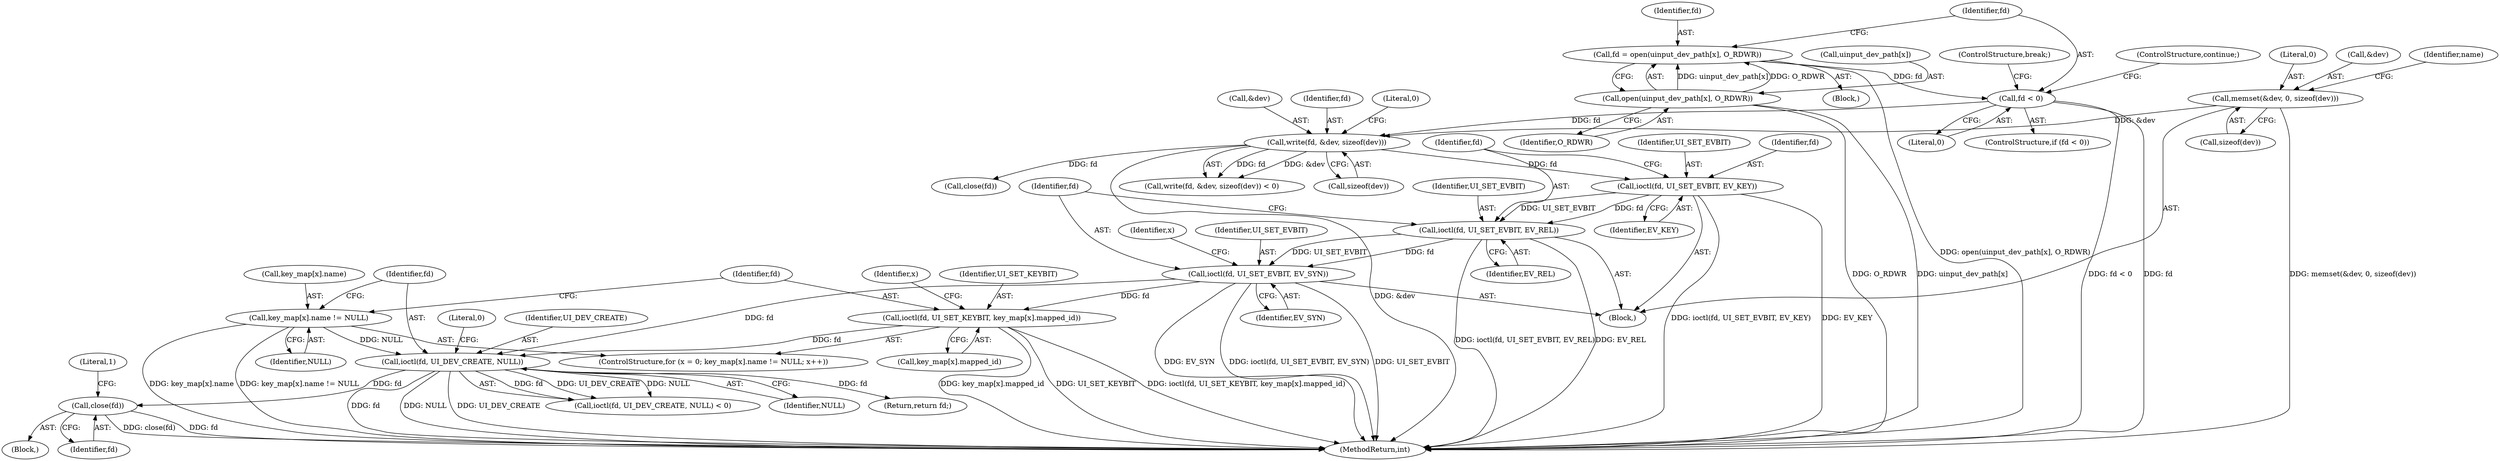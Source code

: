 digraph "0_Android_472271b153c5dc53c28beac55480a8d8434b2d5c_29@API" {
"1000249" [label="(Call,close(fd))"];
"1000240" [label="(Call,ioctl(fd, UI_DEV_CREATE, NULL))"];
"1000213" [label="(Call,ioctl(fd, UI_SET_EVBIT, EV_SYN))"];
"1000209" [label="(Call,ioctl(fd, UI_SET_EVBIT, EV_REL))"];
"1000205" [label="(Call,ioctl(fd, UI_SET_EVBIT, EV_KEY))"];
"1000189" [label="(Call,write(fd, &dev, sizeof(dev)))"];
"1000127" [label="(Call,fd < 0)"];
"1000119" [label="(Call,fd = open(uinput_dev_path[x], O_RDWR))"];
"1000121" [label="(Call,open(uinput_dev_path[x], O_RDWR))"];
"1000143" [label="(Call,memset(&dev, 0, sizeof(dev)))"];
"1000230" [label="(Call,ioctl(fd, UI_SET_KEYBIT, key_map[x].mapped_id))"];
"1000221" [label="(Call,key_map[x].name != NULL)"];
"1000214" [label="(Identifier,fd)"];
"1000193" [label="(Call,sizeof(dev))"];
"1000219" [label="(Identifier,x)"];
"1000253" [label="(Literal,1)"];
"1000217" [label="(ControlStructure,for (x = 0; key_map[x].name != NULL; x++))"];
"1000118" [label="(Block,)"];
"1000213" [label="(Call,ioctl(fd, UI_SET_EVBIT, EV_SYN))"];
"1000130" [label="(ControlStructure,continue;)"];
"1000129" [label="(Literal,0)"];
"1000211" [label="(Identifier,UI_SET_EVBIT)"];
"1000232" [label="(Identifier,UI_SET_KEYBIT)"];
"1000200" [label="(Call,close(fd))"];
"1000119" [label="(Call,fd = open(uinput_dev_path[x], O_RDWR))"];
"1000254" [label="(Return,return fd;)"];
"1000243" [label="(Identifier,NULL)"];
"1000207" [label="(Identifier,UI_SET_EVBIT)"];
"1000245" [label="(Block,)"];
"1000216" [label="(Identifier,EV_SYN)"];
"1000208" [label="(Identifier,EV_KEY)"];
"1000244" [label="(Literal,0)"];
"1000212" [label="(Identifier,EV_REL)"];
"1000120" [label="(Identifier,fd)"];
"1000125" [label="(Identifier,O_RDWR)"];
"1000230" [label="(Call,ioctl(fd, UI_SET_KEYBIT, key_map[x].mapped_id))"];
"1000143" [label="(Call,memset(&dev, 0, sizeof(dev)))"];
"1000210" [label="(Identifier,fd)"];
"1000256" [label="(MethodReturn,int)"];
"1000122" [label="(Call,uinput_dev_path[x])"];
"1000249" [label="(Call,close(fd))"];
"1000144" [label="(Call,&dev)"];
"1000102" [label="(Block,)"];
"1000206" [label="(Identifier,fd)"];
"1000240" [label="(Call,ioctl(fd, UI_DEV_CREATE, NULL))"];
"1000241" [label="(Identifier,fd)"];
"1000189" [label="(Call,write(fd, &dev, sizeof(dev)))"];
"1000126" [label="(ControlStructure,if (fd < 0))"];
"1000147" [label="(Call,sizeof(dev))"];
"1000215" [label="(Identifier,UI_SET_EVBIT)"];
"1000242" [label="(Identifier,UI_DEV_CREATE)"];
"1000150" [label="(Identifier,name)"];
"1000233" [label="(Call,key_map[x].mapped_id)"];
"1000128" [label="(Identifier,fd)"];
"1000209" [label="(Call,ioctl(fd, UI_SET_EVBIT, EV_REL))"];
"1000222" [label="(Call,key_map[x].name)"];
"1000188" [label="(Call,write(fd, &dev, sizeof(dev)) < 0)"];
"1000191" [label="(Call,&dev)"];
"1000227" [label="(Identifier,NULL)"];
"1000190" [label="(Identifier,fd)"];
"1000231" [label="(Identifier,fd)"];
"1000127" [label="(Call,fd < 0)"];
"1000205" [label="(Call,ioctl(fd, UI_SET_EVBIT, EV_KEY))"];
"1000131" [label="(ControlStructure,break;)"];
"1000250" [label="(Identifier,fd)"];
"1000239" [label="(Call,ioctl(fd, UI_DEV_CREATE, NULL) < 0)"];
"1000121" [label="(Call,open(uinput_dev_path[x], O_RDWR))"];
"1000195" [label="(Literal,0)"];
"1000146" [label="(Literal,0)"];
"1000221" [label="(Call,key_map[x].name != NULL)"];
"1000229" [label="(Identifier,x)"];
"1000249" -> "1000245"  [label="AST: "];
"1000249" -> "1000250"  [label="CFG: "];
"1000250" -> "1000249"  [label="AST: "];
"1000253" -> "1000249"  [label="CFG: "];
"1000249" -> "1000256"  [label="DDG: fd"];
"1000249" -> "1000256"  [label="DDG: close(fd)"];
"1000240" -> "1000249"  [label="DDG: fd"];
"1000240" -> "1000239"  [label="AST: "];
"1000240" -> "1000243"  [label="CFG: "];
"1000241" -> "1000240"  [label="AST: "];
"1000242" -> "1000240"  [label="AST: "];
"1000243" -> "1000240"  [label="AST: "];
"1000244" -> "1000240"  [label="CFG: "];
"1000240" -> "1000256"  [label="DDG: UI_DEV_CREATE"];
"1000240" -> "1000256"  [label="DDG: fd"];
"1000240" -> "1000256"  [label="DDG: NULL"];
"1000240" -> "1000239"  [label="DDG: fd"];
"1000240" -> "1000239"  [label="DDG: UI_DEV_CREATE"];
"1000240" -> "1000239"  [label="DDG: NULL"];
"1000213" -> "1000240"  [label="DDG: fd"];
"1000230" -> "1000240"  [label="DDG: fd"];
"1000221" -> "1000240"  [label="DDG: NULL"];
"1000240" -> "1000254"  [label="DDG: fd"];
"1000213" -> "1000102"  [label="AST: "];
"1000213" -> "1000216"  [label="CFG: "];
"1000214" -> "1000213"  [label="AST: "];
"1000215" -> "1000213"  [label="AST: "];
"1000216" -> "1000213"  [label="AST: "];
"1000219" -> "1000213"  [label="CFG: "];
"1000213" -> "1000256"  [label="DDG: UI_SET_EVBIT"];
"1000213" -> "1000256"  [label="DDG: EV_SYN"];
"1000213" -> "1000256"  [label="DDG: ioctl(fd, UI_SET_EVBIT, EV_SYN)"];
"1000209" -> "1000213"  [label="DDG: fd"];
"1000209" -> "1000213"  [label="DDG: UI_SET_EVBIT"];
"1000213" -> "1000230"  [label="DDG: fd"];
"1000209" -> "1000102"  [label="AST: "];
"1000209" -> "1000212"  [label="CFG: "];
"1000210" -> "1000209"  [label="AST: "];
"1000211" -> "1000209"  [label="AST: "];
"1000212" -> "1000209"  [label="AST: "];
"1000214" -> "1000209"  [label="CFG: "];
"1000209" -> "1000256"  [label="DDG: ioctl(fd, UI_SET_EVBIT, EV_REL)"];
"1000209" -> "1000256"  [label="DDG: EV_REL"];
"1000205" -> "1000209"  [label="DDG: fd"];
"1000205" -> "1000209"  [label="DDG: UI_SET_EVBIT"];
"1000205" -> "1000102"  [label="AST: "];
"1000205" -> "1000208"  [label="CFG: "];
"1000206" -> "1000205"  [label="AST: "];
"1000207" -> "1000205"  [label="AST: "];
"1000208" -> "1000205"  [label="AST: "];
"1000210" -> "1000205"  [label="CFG: "];
"1000205" -> "1000256"  [label="DDG: EV_KEY"];
"1000205" -> "1000256"  [label="DDG: ioctl(fd, UI_SET_EVBIT, EV_KEY)"];
"1000189" -> "1000205"  [label="DDG: fd"];
"1000189" -> "1000188"  [label="AST: "];
"1000189" -> "1000193"  [label="CFG: "];
"1000190" -> "1000189"  [label="AST: "];
"1000191" -> "1000189"  [label="AST: "];
"1000193" -> "1000189"  [label="AST: "];
"1000195" -> "1000189"  [label="CFG: "];
"1000189" -> "1000256"  [label="DDG: &dev"];
"1000189" -> "1000188"  [label="DDG: fd"];
"1000189" -> "1000188"  [label="DDG: &dev"];
"1000127" -> "1000189"  [label="DDG: fd"];
"1000143" -> "1000189"  [label="DDG: &dev"];
"1000189" -> "1000200"  [label="DDG: fd"];
"1000127" -> "1000126"  [label="AST: "];
"1000127" -> "1000129"  [label="CFG: "];
"1000128" -> "1000127"  [label="AST: "];
"1000129" -> "1000127"  [label="AST: "];
"1000130" -> "1000127"  [label="CFG: "];
"1000131" -> "1000127"  [label="CFG: "];
"1000127" -> "1000256"  [label="DDG: fd < 0"];
"1000127" -> "1000256"  [label="DDG: fd"];
"1000119" -> "1000127"  [label="DDG: fd"];
"1000119" -> "1000118"  [label="AST: "];
"1000119" -> "1000121"  [label="CFG: "];
"1000120" -> "1000119"  [label="AST: "];
"1000121" -> "1000119"  [label="AST: "];
"1000128" -> "1000119"  [label="CFG: "];
"1000119" -> "1000256"  [label="DDG: open(uinput_dev_path[x], O_RDWR)"];
"1000121" -> "1000119"  [label="DDG: uinput_dev_path[x]"];
"1000121" -> "1000119"  [label="DDG: O_RDWR"];
"1000121" -> "1000125"  [label="CFG: "];
"1000122" -> "1000121"  [label="AST: "];
"1000125" -> "1000121"  [label="AST: "];
"1000121" -> "1000256"  [label="DDG: O_RDWR"];
"1000121" -> "1000256"  [label="DDG: uinput_dev_path[x]"];
"1000143" -> "1000102"  [label="AST: "];
"1000143" -> "1000147"  [label="CFG: "];
"1000144" -> "1000143"  [label="AST: "];
"1000146" -> "1000143"  [label="AST: "];
"1000147" -> "1000143"  [label="AST: "];
"1000150" -> "1000143"  [label="CFG: "];
"1000143" -> "1000256"  [label="DDG: memset(&dev, 0, sizeof(dev))"];
"1000230" -> "1000217"  [label="AST: "];
"1000230" -> "1000233"  [label="CFG: "];
"1000231" -> "1000230"  [label="AST: "];
"1000232" -> "1000230"  [label="AST: "];
"1000233" -> "1000230"  [label="AST: "];
"1000229" -> "1000230"  [label="CFG: "];
"1000230" -> "1000256"  [label="DDG: key_map[x].mapped_id"];
"1000230" -> "1000256"  [label="DDG: UI_SET_KEYBIT"];
"1000230" -> "1000256"  [label="DDG: ioctl(fd, UI_SET_KEYBIT, key_map[x].mapped_id)"];
"1000221" -> "1000217"  [label="AST: "];
"1000221" -> "1000227"  [label="CFG: "];
"1000222" -> "1000221"  [label="AST: "];
"1000227" -> "1000221"  [label="AST: "];
"1000231" -> "1000221"  [label="CFG: "];
"1000241" -> "1000221"  [label="CFG: "];
"1000221" -> "1000256"  [label="DDG: key_map[x].name != NULL"];
"1000221" -> "1000256"  [label="DDG: key_map[x].name"];
}
